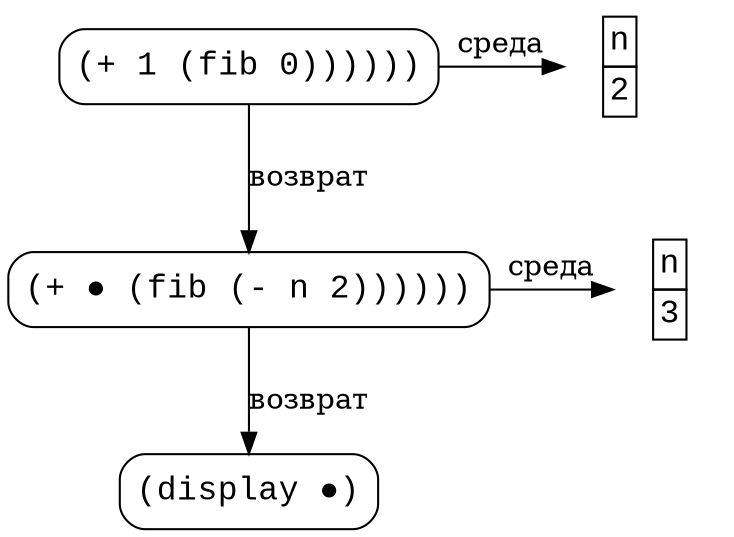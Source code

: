 digraph {
  fontname="Courier New";
  node [shape=rect, style=rounded, fontname="Courier New", fontsize=16];

  f2 [
    label=
      "(+ 1 (fib 0))))))\n",
  ]
  e2 [
    shape=none,
    label=<
      <table border="0" cellborder="1" cellspacing="0">
      <tr><td>n</td></tr>
      <tr><td>2</td></tr>
      </table>
    >
  ];
  f2 -> e2 [label="среда"];
  { rank=same; f2, e2; }

  f1 [
    label=
      "(+ ● (fib (- n 2))))))\n",
  ];
  f2 -> f1 [label="возврат"];
  e1 [
    shape=none,
    label=<
      <table border="0" cellborder="1" cellspacing="0">
      <tr><td>n</td></tr>
      <tr><td>3</td></tr>
      </table>
    >
  ];
  f1 -> e1 [label="среда"];
  { rank=same; f1, e1; }

  f0 [label="(display ●)"];
  f1 -> f0 [label="возврат"];
}
